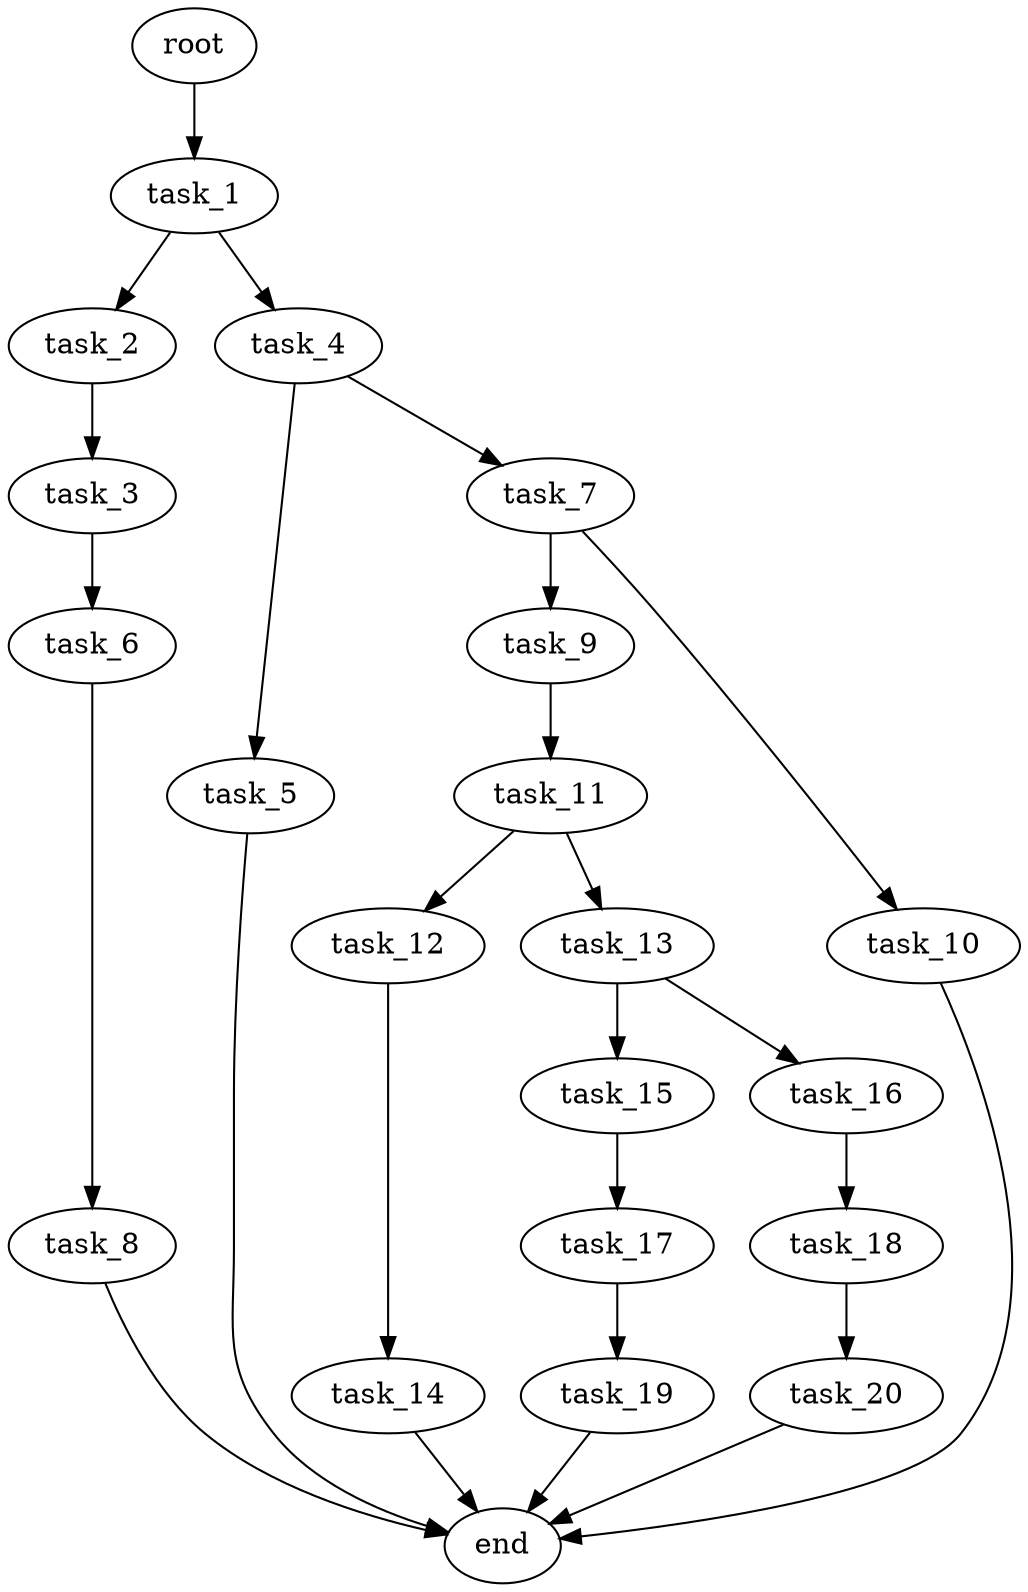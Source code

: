 digraph G {
  root [size="0.000000e+00"];
  task_1 [size="9.323766e+09"];
  task_2 [size="9.943136e+09"];
  task_3 [size="4.613191e+09"];
  task_4 [size="5.497096e+09"];
  task_5 [size="2.907236e+09"];
  task_6 [size="6.745602e+08"];
  task_7 [size="9.829258e+08"];
  task_8 [size="7.256167e+09"];
  task_9 [size="4.872417e+09"];
  task_10 [size="3.309178e+09"];
  task_11 [size="1.283023e+09"];
  task_12 [size="6.555074e+09"];
  task_13 [size="1.001351e+09"];
  task_14 [size="6.195538e+09"];
  task_15 [size="9.001286e+09"];
  task_16 [size="3.178542e+09"];
  task_17 [size="4.507009e+09"];
  task_18 [size="6.163808e+09"];
  task_19 [size="3.057449e+09"];
  task_20 [size="5.842115e+09"];
  end [size="0.000000e+00"];

  root -> task_1 [size="1.000000e-12"];
  task_1 -> task_2 [size="9.943136e+08"];
  task_1 -> task_4 [size="5.497096e+08"];
  task_2 -> task_3 [size="4.613191e+08"];
  task_3 -> task_6 [size="6.745602e+07"];
  task_4 -> task_5 [size="2.907236e+08"];
  task_4 -> task_7 [size="9.829258e+07"];
  task_5 -> end [size="1.000000e-12"];
  task_6 -> task_8 [size="7.256167e+08"];
  task_7 -> task_9 [size="4.872417e+08"];
  task_7 -> task_10 [size="3.309178e+08"];
  task_8 -> end [size="1.000000e-12"];
  task_9 -> task_11 [size="1.283023e+08"];
  task_10 -> end [size="1.000000e-12"];
  task_11 -> task_12 [size="6.555074e+08"];
  task_11 -> task_13 [size="1.001351e+08"];
  task_12 -> task_14 [size="6.195538e+08"];
  task_13 -> task_15 [size="9.001286e+08"];
  task_13 -> task_16 [size="3.178542e+08"];
  task_14 -> end [size="1.000000e-12"];
  task_15 -> task_17 [size="4.507009e+08"];
  task_16 -> task_18 [size="6.163808e+08"];
  task_17 -> task_19 [size="3.057449e+08"];
  task_18 -> task_20 [size="5.842115e+08"];
  task_19 -> end [size="1.000000e-12"];
  task_20 -> end [size="1.000000e-12"];
}
